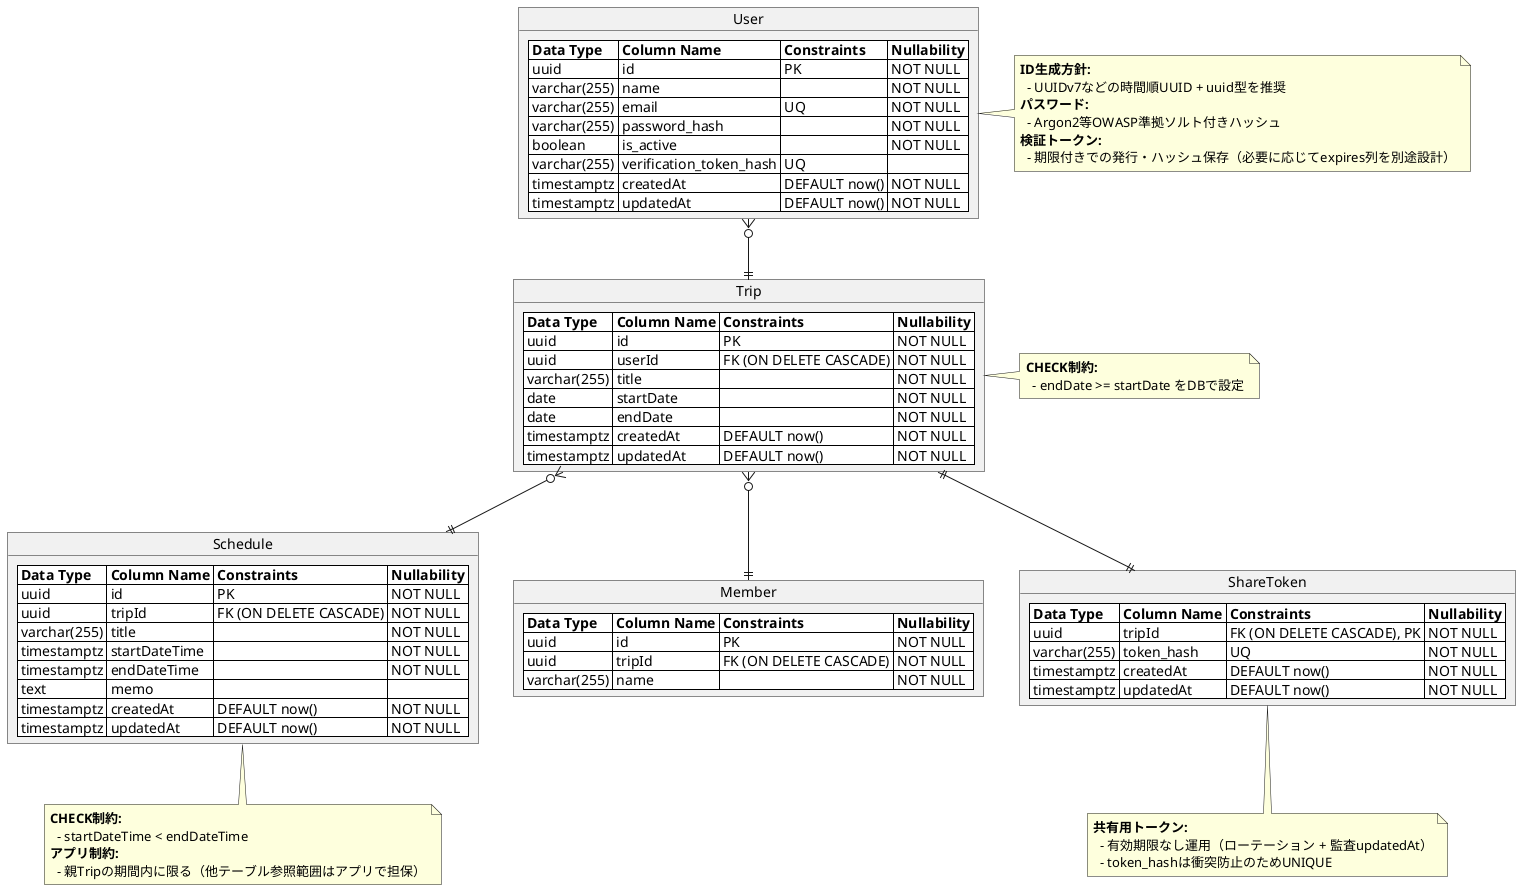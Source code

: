 @startuml

object User {
  <#white>| <b>Data Type</b> | <b>Column Name</b> | <b>Constraints</b> | <b>Nullability</b> |
  <#white>| uuid | id | PK | NOT NULL |
  <#white>| varchar(255) | name | | NOT NULL |
  <#white>| varchar(255) | email | UQ | NOT NULL |
  <#white>| varchar(255) | password_hash | | NOT NULL |
  <#white>| boolean | is_active | | NOT NULL |
  <#white>| varchar(255) | verification_token_hash | UQ | |
  <#white>| timestamptz | createdAt | DEFAULT now() | NOT NULL |
  <#white>| timestamptz | updatedAt | DEFAULT now() | NOT NULL |
}
note right of User
  <b>ID生成方針:</b>
    - UUIDv7などの時間順UUID + uuid型を推奨
  <b>パスワード:</b>
    - Argon2等OWASP準拠ソルト付きハッシュ
  <b>検証トークン:</b>
    - 期限付きでの発行・ハッシュ保存（必要に応じてexpires列を別途設計）
end note

object Trip {
  <#white>| <b>Data Type</b> | <b>Column Name</b> | <b>Constraints</b> | <b>Nullability</b> |
  <#white>| uuid | id | PK | NOT NULL |
  <#white>| uuid | userId | FK (ON DELETE CASCADE) | NOT NULL |
  <#white>| varchar(255) | title | | NOT NULL |
  <#white>| date | startDate | | NOT NULL |
  <#white>| date | endDate | | NOT NULL |
  <#white>| timestamptz | createdAt | DEFAULT now() | NOT NULL |
  <#white>| timestamptz | updatedAt | DEFAULT now() | NOT NULL |
}
note right of Trip
  <b>CHECK制約:</b>
    - endDate >= startDate をDBで設定
end note

object Schedule {
  <#white>| <b>Data Type</b> | <b>Column Name</b> | <b>Constraints</b> | <b>Nullability</b> |
  <#white>| uuid | id | PK | NOT NULL |
  <#white>| uuid | tripId | FK (ON DELETE CASCADE) | NOT NULL |
  <#white>| varchar(255) | title | | NOT NULL |
  <#white>| timestamptz | startDateTime | | NOT NULL |
  <#white>| timestamptz | endDateTime | | NOT NULL |
  <#white>| text | memo | | |
  <#white>| timestamptz | createdAt | DEFAULT now() | NOT NULL |
  <#white>| timestamptz | updatedAt | DEFAULT now() | NOT NULL |
}
note bottom of Schedule
  <b>CHECK制約:</b>
    - startDateTime < endDateTime
  <b>アプリ制約:</b>
    - 親Tripの期間内に限る（他テーブル参照範囲はアプリで担保）
end note

object Member {
  <#white>| <b>Data Type</b> | <b>Column Name</b> | <b>Constraints</b> | <b>Nullability</b> |
  <#white>| uuid | id | PK | NOT NULL |
  <#white>| uuid | tripId | FK (ON DELETE CASCADE) | NOT NULL |
  <#white>| varchar(255) | name | | NOT NULL |
}

object ShareToken {
  <#white>| <b>Data Type</b> | <b>Column Name</b> | <b>Constraints</b> | <b>Nullability</b> |
  <#white>| uuid | tripId | FK (ON DELETE CASCADE), PK | NOT NULL |
  <#white>| varchar(255) | token_hash | UQ | NOT NULL |
  <#white>| timestamptz | createdAt | DEFAULT now() | NOT NULL |
  <#white>| timestamptz | updatedAt | DEFAULT now() | NOT NULL |
}
note bottom of ShareToken
  <b>共有用トークン:</b>
    - 有効期限なし運用（ローテーション + 監査updatedAt）
    - token_hashは衝突防止のためUNIQUE
end note

User }o--|| Trip
Trip }o--|| Schedule
Trip }o--|| Member
Trip ||--|| ShareToken

@enduml
